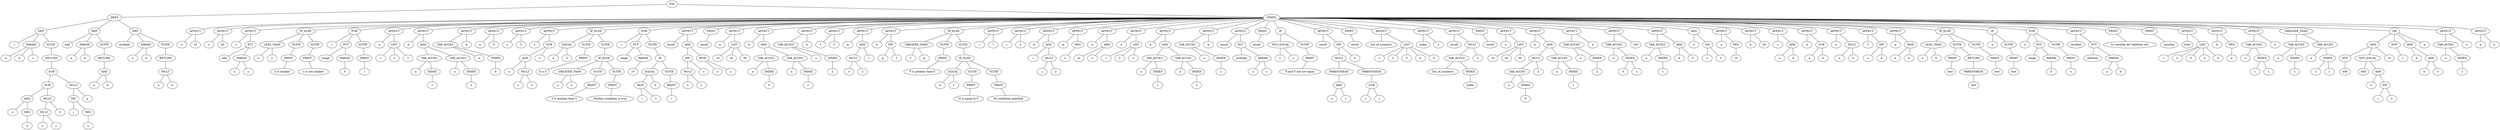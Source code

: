graph G {
  root [label="File"];
  root -- root_defs;
  root_defs [label="DEFS"];
  root_defs -- root_defs_1747585824;
  root_defs_1747585824 [label="DEF"];
  root_defs_1747585824 -- root_defs_1747585824_ident;
  root_defs_1747585824_ident [label="i"];
  root_defs_1747585824 -- root_defs_1747585824_PARAM;
  root_defs_1747585824_PARAM [label="PARAM"];
  root_defs_1747585824_PARAM -- root_defs_1747585824_PARAM_1607521710;
  root_defs_1747585824_PARAM_1607521710 [label="a"];
  root_defs_1747585824_PARAM -- root_defs_1747585824_PARAM_764977973;
  root_defs_1747585824_PARAM_764977973 [label="b"];
  root_defs_1747585824_PARAM -- root_defs_1747585824_PARAM_381259350;
  root_defs_1747585824_PARAM_381259350 [label="c"];
  root_defs_1747585824 -- root_defs_1747585824_suite;
  root_defs_1747585824_suite [label="SUITE"];
  root_defs_1747585824_suite -- root_defs_1747585824_suite_2129789493;
  root_defs_1747585824_suite_2129789493 [label="RETURN"];
  root_defs_1747585824_suite_2129789493 -- root_defs_1747585824_suite_2129789493_;
  root_defs_1747585824_suite_2129789493_ [label="SUB"];
  root_defs_1747585824_suite_2129789493_ -- root_defs_1747585824_suite_2129789493__left;
  root_defs_1747585824_suite_2129789493__left [label="SUB"];
  root_defs_1747585824_suite_2129789493__left -- root_defs_1747585824_suite_2129789493__left_left;
  root_defs_1747585824_suite_2129789493__left_left [label="ADD"];
  root_defs_1747585824_suite_2129789493__left_left -- root_defs_1747585824_suite_2129789493__left_left_left;
  root_defs_1747585824_suite_2129789493__left_left_left [label="o"];
  root_defs_1747585824_suite_2129789493__left_left -- root_defs_1747585824_suite_2129789493__left_left_right;
  root_defs_1747585824_suite_2129789493__left_left_right [label="NEG"];
  root_defs_1747585824_suite_2129789493__left_left_right -- root_defs_1747585824_suite_2129789493__left_left_right_668386784;
  root_defs_1747585824_suite_2129789493__left_left_right_668386784 [label="a"];
  root_defs_1747585824_suite_2129789493__left -- root_defs_1747585824_suite_2129789493__left_right;
  root_defs_1747585824_suite_2129789493__left_right [label="MULT"];
  root_defs_1747585824_suite_2129789493__left_right -- root_defs_1747585824_suite_2129789493__left_right_left;
  root_defs_1747585824_suite_2129789493__left_right_left [label="MULT"];
  root_defs_1747585824_suite_2129789493__left_right_left -- root_defs_1747585824_suite_2129789493__left_right_left_left;
  root_defs_1747585824_suite_2129789493__left_right_left_left [label="y"];
  root_defs_1747585824_suite_2129789493__left_right_left -- root_defs_1747585824_suite_2129789493__left_right_left_right;
  root_defs_1747585824_suite_2129789493__left_right_left_right [label="j"];
  root_defs_1747585824_suite_2129789493__left_right -- root_defs_1747585824_suite_2129789493__left_right_right;
  root_defs_1747585824_suite_2129789493__left_right_right [label="3"];
  root_defs_1747585824_suite_2129789493_ -- root_defs_1747585824_suite_2129789493__right;
  root_defs_1747585824_suite_2129789493__right [label="MULT"];
  root_defs_1747585824_suite_2129789493__right -- root_defs_1747585824_suite_2129789493__right_left;
  root_defs_1747585824_suite_2129789493__right_left [label="DIV"];
  root_defs_1747585824_suite_2129789493__right_left -- root_defs_1747585824_suite_2129789493__right_left_left;
  root_defs_1747585824_suite_2129789493__right_left_left [label="j"];
  root_defs_1747585824_suite_2129789493__right_left -- root_defs_1747585824_suite_2129789493__right_left_right;
  root_defs_1747585824_suite_2129789493__right_left_right [label="NEG"];
  root_defs_1747585824_suite_2129789493__right_left_right -- root_defs_1747585824_suite_2129789493__right_left_right_1329552164;
  root_defs_1747585824_suite_2129789493__right_left_right_1329552164 [label="u"];
  root_defs_1747585824_suite_2129789493__right -- root_defs_1747585824_suite_2129789493__right_right;
  root_defs_1747585824_suite_2129789493__right_right [label="p"];
  root_defs -- root_defs_363771819;
  root_defs_363771819 [label="DEF"];
  root_defs_363771819 -- root_defs_363771819_ident;
  root_defs_363771819_ident [label="add"];
  root_defs_363771819 -- root_defs_363771819_PARAM;
  root_defs_363771819_PARAM [label="PARAM"];
  root_defs_363771819_PARAM -- root_defs_363771819_PARAM_2065951873;
  root_defs_363771819_PARAM_2065951873 [label="a"];
  root_defs_363771819_PARAM -- root_defs_363771819_PARAM_1791741888;
  root_defs_363771819_PARAM_1791741888 [label="b"];
  root_defs_363771819 -- root_defs_363771819_suite;
  root_defs_363771819_suite [label="SUITE"];
  root_defs_363771819_suite -- root_defs_363771819_suite_1595428806;
  root_defs_363771819_suite_1595428806 [label="RETURN"];
  root_defs_363771819_suite_1595428806 -- root_defs_363771819_suite_1595428806_;
  root_defs_363771819_suite_1595428806_ [label="ADD"];
  root_defs_363771819_suite_1595428806_ -- root_defs_363771819_suite_1595428806__left;
  root_defs_363771819_suite_1595428806__left [label="a"];
  root_defs_363771819_suite_1595428806_ -- root_defs_363771819_suite_1595428806__right;
  root_defs_363771819_suite_1595428806__right [label="b"];
  root_defs -- root_defs_1072408673;
  root_defs_1072408673 [label="DEF"];
  root_defs_1072408673 -- root_defs_1072408673_ident;
  root_defs_1072408673_ident [label="multiply"];
  root_defs_1072408673 -- root_defs_1072408673_PARAM;
  root_defs_1072408673_PARAM [label="PARAM"];
  root_defs_1072408673_PARAM -- root_defs_1072408673_PARAM_1531448569;
  root_defs_1072408673_PARAM_1531448569 [label="a"];
  root_defs_1072408673_PARAM -- root_defs_1072408673_PARAM_1867083167;
  root_defs_1072408673_PARAM_1867083167 [label="b"];
  root_defs_1072408673 -- root_defs_1072408673_suite;
  root_defs_1072408673_suite [label="SUITE"];
  root_defs_1072408673_suite -- root_defs_1072408673_suite_1915910607;
  root_defs_1072408673_suite_1915910607 [label="RETURN"];
  root_defs_1072408673_suite_1915910607 -- root_defs_1072408673_suite_1915910607_;
  root_defs_1072408673_suite_1915910607_ [label="MULT"];
  root_defs_1072408673_suite_1915910607_ -- root_defs_1072408673_suite_1915910607__left;
  root_defs_1072408673_suite_1915910607__left [label="a"];
  root_defs_1072408673_suite_1915910607_ -- root_defs_1072408673_suite_1915910607__right;
  root_defs_1072408673_suite_1915910607__right [label="b"];
  root -- root_stmts;
  root_stmts [label="STMTS"];
  root_stmts -- root_stmts_284720968;
  root_stmts_284720968 [label="AFFECT"];
  root_stmts_284720968 -- root_stmts_284720968_leftExpr;
  root_stmts_284720968_leftExpr [label="x"];
  root_stmts_284720968 -- root_stmts_284720968_rightExpr;
  root_stmts_284720968_rightExpr [label="10"];
  root_stmts -- root_stmts_189568618;
  root_stmts_189568618 [label="AFFECT"];
  root_stmts_189568618 -- root_stmts_189568618_leftExpr;
  root_stmts_189568618_leftExpr [label="y"];
  root_stmts_189568618 -- root_stmts_189568618_rightExpr;
  root_stmts_189568618_rightExpr [label="20"];
  root_stmts -- root_stmts_793589513;
  root_stmts_793589513 [label="AFFECT"];
  root_stmts_793589513 -- root_stmts_793589513_leftExpr;
  root_stmts_793589513_leftExpr [label="z"];
  root_stmts_793589513 -- root_stmts_793589513_rightExpr;
  root_stmts_793589513_rightExpr [label="FCT"];
  root_stmts_793589513_rightExpr -- root_stmts_793589513_rightExpr_1313922862;
  root_stmts_793589513_rightExpr_1313922862 [label="add"];
  root_stmts_793589513_rightExpr -- root_stmts_793589513_rightExpr_PARAM;
  root_stmts_793589513_rightExpr_PARAM [label="PARAM"];
  root_stmts_793589513_rightExpr_PARAM -- root_stmts_793589513_rightExpr_495053715;
  root_stmts_793589513_rightExpr_495053715 [label="x"];
  root_stmts_793589513_rightExpr_PARAM -- root_stmts_793589513_rightExpr_1922154895;
  root_stmts_793589513_rightExpr_1922154895 [label="y"];
  root_stmts -- root_stmts_883049899;
  root_stmts_883049899 [label="IF_ELSE"];
  root_stmts_883049899 -- root_stmts_883049899_if;
  root_stmts_883049899_if [label="LESS_THAN"];
  root_stmts_883049899_if -- root_stmts_883049899_if_left;
  root_stmts_883049899_if_left [label="x"];
  root_stmts_883049899_if -- root_stmts_883049899_if_right;
  root_stmts_883049899_if_right [label="y"];
  root_stmts_883049899 -- root_stmts_883049899_then;
  root_stmts_883049899_then [label="SUITE"];
  root_stmts_883049899_then -- root_stmts_883049899_then_2093176254;
  root_stmts_883049899_then_2093176254 [label="PRINT"];
  root_stmts_883049899_then_2093176254 -- root_stmts_883049899_then_2093176254_;
  root_stmts_883049899_then_2093176254_ [label="x is smaller"];
  root_stmts_883049899 -- root_stmts_883049899_else;
  root_stmts_883049899_else [label="SUITE"];
  root_stmts_883049899_else -- root_stmts_883049899_else_1854731462;
  root_stmts_883049899_else_1854731462 [label="PRINT"];
  root_stmts_883049899_else_1854731462 -- root_stmts_883049899_else_1854731462_;
  root_stmts_883049899_else_1854731462_ [label="x is not smaller"];
  root_stmts -- root_stmts_317574433;
  root_stmts_317574433 [label="FOR"];
  root_stmts_317574433 -- root_stmts_317574433_ident;
  root_stmts_317574433_ident [label="i"];
  root_stmts_317574433 -- root_stmts_317574433_expr;
  root_stmts_317574433_expr [label="FCT"];
  root_stmts_317574433_expr -- root_stmts_317574433_expr_885284298;
  root_stmts_317574433_expr_885284298 [label="range"];
  root_stmts_317574433_expr -- root_stmts_317574433_expr_PARAM;
  root_stmts_317574433_expr_PARAM [label="PARAM"];
  root_stmts_317574433_expr_PARAM -- root_stmts_317574433_expr_1389133897;
  root_stmts_317574433_expr_1389133897 [label="5"];
  root_stmts_317574433 -- root_stmts_317574433_suite;
  root_stmts_317574433_suite [label="SUITE"];
  root_stmts_317574433_suite -- root_stmts_317574433_suite_1534030866;
  root_stmts_317574433_suite_1534030866 [label="PRINT"];
  root_stmts_317574433_suite_1534030866 -- root_stmts_317574433_suite_1534030866_;
  root_stmts_317574433_suite_1534030866_ [label="i"];
  root_stmts -- root_stmts_664223387;
  root_stmts_664223387 [label="AFFECT"];
  root_stmts_664223387 -- root_stmts_664223387_leftExpr;
  root_stmts_664223387_leftExpr [label="a"];
  root_stmts_664223387 -- root_stmts_664223387_rightExpr;
  root_stmts_664223387_rightExpr [label="LIST"];
  root_stmts_664223387_rightExpr -- root_stmts_664223387_rightExpr_824909230;
  root_stmts_664223387_rightExpr_824909230 [label="1"];
  root_stmts_664223387_rightExpr -- root_stmts_664223387_rightExpr_122883338;
  root_stmts_664223387_rightExpr_122883338 [label="2"];
  root_stmts_664223387_rightExpr -- root_stmts_664223387_rightExpr_666641942;
  root_stmts_664223387_rightExpr_666641942 [label="3"];
  root_stmts -- root_stmts_960604060;
  root_stmts_960604060 [label="AFFECT"];
  root_stmts_960604060 -- root_stmts_960604060_leftExpr;
  root_stmts_960604060_leftExpr [label="b"];
  root_stmts_960604060 -- root_stmts_960604060_rightExpr;
  root_stmts_960604060_rightExpr [label="ADD"];
  root_stmts_960604060_rightExpr -- root_stmts_960604060_rightExpr_left;
  root_stmts_960604060_rightExpr_left [label="TAB_ACCES"];
  root_stmts_960604060_rightExpr_left -- root_stmts_960604060_rightExpr_left_left;
  root_stmts_960604060_rightExpr_left_left [label="a"];
  root_stmts_960604060_rightExpr_left_INDEX [label="INDEX"];
  root_stmts_960604060_rightExpr_left -- root_stmts_960604060_rightExpr_left_INDEX;
  root_stmts_960604060_rightExpr_left_INDEX -- root_stmts_960604060_rightExpr_left_INDEX_child0;
  root_stmts_960604060_rightExpr_left_INDEX_child0 [label="1"];
  root_stmts_960604060_rightExpr -- root_stmts_960604060_rightExpr_right;
  root_stmts_960604060_rightExpr_right [label="TAB_ACCES"];
  root_stmts_960604060_rightExpr_right -- root_stmts_960604060_rightExpr_right_left;
  root_stmts_960604060_rightExpr_right_left [label="a"];
  root_stmts_960604060_rightExpr_right_INDEX [label="INDEX"];
  root_stmts_960604060_rightExpr_right -- root_stmts_960604060_rightExpr_right_INDEX;
  root_stmts_960604060_rightExpr_right_INDEX -- root_stmts_960604060_rightExpr_right_INDEX_child0;
  root_stmts_960604060_rightExpr_right_INDEX_child0 [label="2"];
  root_stmts -- root_stmts_1349393271;
  root_stmts_1349393271 [label="AFFECT"];
  root_stmts_1349393271 -- root_stmts_1349393271_leftExpr;
  root_stmts_1349393271_leftExpr [label="TAB_ACCES"];
  root_stmts_1349393271_leftExpr -- root_stmts_1349393271_leftExpr_left;
  root_stmts_1349393271_leftExpr_left [label="a"];
  root_stmts_1349393271_leftExpr_INDEX [label="INDEX"];
  root_stmts_1349393271_leftExpr -- root_stmts_1349393271_leftExpr_INDEX;
  root_stmts_1349393271_leftExpr_INDEX -- root_stmts_1349393271_leftExpr_INDEX_child0;
  root_stmts_1349393271_leftExpr_INDEX_child0 [label="0"];
  root_stmts_1349393271 -- root_stmts_1349393271_rightExpr;
  root_stmts_1349393271_rightExpr [label="b"];
  root_stmts -- root_stmts_1338668845;
  root_stmts_1338668845 [label="AFFECT"];
  root_stmts_1338668845 -- root_stmts_1338668845_leftExpr;
  root_stmts_1338668845_leftExpr [label="x"];
  root_stmts_1338668845 -- root_stmts_1338668845_rightExpr;
  root_stmts_1338668845_rightExpr [label="5"];
  root_stmts -- root_stmts_159413332;
  root_stmts_159413332 [label="AFFECT"];
  root_stmts_159413332 -- root_stmts_159413332_leftExpr;
  root_stmts_159413332_leftExpr [label="y"];
  root_stmts_159413332 -- root_stmts_159413332_rightExpr;
  root_stmts_159413332_rightExpr [label="3"];
  root_stmts -- root_stmts_1028214719;
  root_stmts_1028214719 [label="AFFECT"];
  root_stmts_1028214719 -- root_stmts_1028214719_leftExpr;
  root_stmts_1028214719_leftExpr [label="z"];
  root_stmts_1028214719 -- root_stmts_1028214719_rightExpr;
  root_stmts_1028214719_rightExpr [label="SUB"];
  root_stmts_1028214719_rightExpr -- root_stmts_1028214719_rightExpr_left;
  root_stmts_1028214719_rightExpr_left [label="ADD"];
  root_stmts_1028214719_rightExpr_left -- root_stmts_1028214719_rightExpr_left_left;
  root_stmts_1028214719_rightExpr_left_left [label="x"];
  root_stmts_1028214719_rightExpr_left -- root_stmts_1028214719_rightExpr_left_right;
  root_stmts_1028214719_rightExpr_left_right [label="MULT"];
  root_stmts_1028214719_rightExpr_left_right -- root_stmts_1028214719_rightExpr_left_right_left;
  root_stmts_1028214719_rightExpr_left_right_left [label="y"];
  root_stmts_1028214719_rightExpr_left_right -- root_stmts_1028214719_rightExpr_left_right_right;
  root_stmts_1028214719_rightExpr_left_right_right [label="2"];
  root_stmts_1028214719_rightExpr -- root_stmts_1028214719_rightExpr_right;
  root_stmts_1028214719_rightExpr_right [label="2"];
  root_stmts -- root_stmts_500977346;
  root_stmts_500977346 [label="IF_ELSE"];
  root_stmts_500977346 -- root_stmts_500977346_if;
  root_stmts_500977346_if [label="EQUAL"];
  root_stmts_500977346_if -- root_stmts_500977346_if_left;
  root_stmts_500977346_if_left [label="x"];
  root_stmts_500977346_if -- root_stmts_500977346_if_right;
  root_stmts_500977346_if_right [label="5"];
  root_stmts_500977346 -- root_stmts_500977346_then;
  root_stmts_500977346_then [label="SUITE"];
  root_stmts_500977346_then -- root_stmts_500977346_then_20132171;
  root_stmts_500977346_then_20132171 [label="PRINT"];
  root_stmts_500977346_then_20132171 -- root_stmts_500977346_then_20132171_;
  root_stmts_500977346_then_20132171_ [label="X is 5"];
  root_stmts_500977346 -- root_stmts_500977346_else;
  root_stmts_500977346_else [label="SUITE"];
  root_stmts_500977346_else -- root_stmts_500977346_else_186370029;
  root_stmts_500977346_else_186370029 [label="IF_ELSE"];
  root_stmts_500977346_else_186370029 -- root_stmts_500977346_else_186370029_if;
  root_stmts_500977346_else_186370029_if [label="GREATER_THAN"];
  root_stmts_500977346_else_186370029_if -- root_stmts_500977346_else_186370029_if_left;
  root_stmts_500977346_else_186370029_if_left [label="y"];
  root_stmts_500977346_else_186370029_if -- root_stmts_500977346_else_186370029_if_right;
  root_stmts_500977346_else_186370029_if_right [label="x"];
  root_stmts_500977346_else_186370029 -- root_stmts_500977346_else_186370029_then;
  root_stmts_500977346_else_186370029_then [label="SUITE"];
  root_stmts_500977346_else_186370029_then -- root_stmts_500977346_else_186370029_then_2094548358;
  root_stmts_500977346_else_186370029_then_2094548358 [label="PRINT"];
  root_stmts_500977346_else_186370029_then_2094548358 -- root_stmts_500977346_else_186370029_then_2094548358_;
  root_stmts_500977346_else_186370029_then_2094548358_ [label="Y is greater than X"];
  root_stmts_500977346_else_186370029 -- root_stmts_500977346_else_186370029_else;
  root_stmts_500977346_else_186370029_else [label="SUITE"];
  root_stmts_500977346_else_186370029_else -- root_stmts_500977346_else_186370029_else_51228289;
  root_stmts_500977346_else_186370029_else_51228289 [label="PRINT"];
  root_stmts_500977346_else_186370029_else_51228289 -- root_stmts_500977346_else_186370029_else_51228289_;
  root_stmts_500977346_else_186370029_else_51228289_ [label="Neither condition is true"];
  root_stmts -- root_stmts_455896770;
  root_stmts_455896770 [label="FOR"];
  root_stmts_455896770 -- root_stmts_455896770_ident;
  root_stmts_455896770_ident [label="i"];
  root_stmts_455896770 -- root_stmts_455896770_expr;
  root_stmts_455896770_expr [label="FCT"];
  root_stmts_455896770_expr -- root_stmts_455896770_expr_1323165413;
  root_stmts_455896770_expr_1323165413 [label="range"];
  root_stmts_455896770_expr -- root_stmts_455896770_expr_PARAM;
  root_stmts_455896770_expr_PARAM [label="PARAM"];
  root_stmts_455896770_expr_PARAM -- root_stmts_455896770_expr_1880587981;
  root_stmts_455896770_expr_1880587981 [label="10"];
  root_stmts_455896770 -- root_stmts_455896770_suite;
  root_stmts_455896770_suite [label="SUITE"];
  root_stmts_455896770_suite -- root_stmts_455896770_suite_511754216;
  root_stmts_455896770_suite_511754216 [label="IF"];
  root_stmts_455896770_suite_511754216 -- root_stmts_455896770_suite_511754216_if;
  root_stmts_455896770_suite_511754216_if [label="EQUAL"];
  root_stmts_455896770_suite_511754216_if -- root_stmts_455896770_suite_511754216_if_left;
  root_stmts_455896770_suite_511754216_if_left [label="MOD"];
  root_stmts_455896770_suite_511754216_if_left -- root_stmts_455896770_suite_511754216_if_left_left;
  root_stmts_455896770_suite_511754216_if_left_left [label="i"];
  root_stmts_455896770_suite_511754216_if_left -- root_stmts_455896770_suite_511754216_if_left_right;
  root_stmts_455896770_suite_511754216_if_left_right [label="2"];
  root_stmts_455896770_suite_511754216_if -- root_stmts_455896770_suite_511754216_if_right;
  root_stmts_455896770_suite_511754216_if_right [label="0"];
  root_stmts_455896770_suite_511754216 -- root_stmts_455896770_suite_511754216_then;
  root_stmts_455896770_suite_511754216_then [label="SUITE"];
  root_stmts_455896770_suite_511754216_then -- root_stmts_455896770_suite_511754216_then_1721931908;
  root_stmts_455896770_suite_511754216_then_1721931908 [label="PRINT"];
  root_stmts_455896770_suite_511754216_then_1721931908 -- root_stmts_455896770_suite_511754216_then_1721931908_;
  root_stmts_455896770_suite_511754216_then_1721931908_ [label="i"];
  root_stmts -- root_stmts_1198108795;
  root_stmts_1198108795 [label="AFFECT"];
  root_stmts_1198108795 -- root_stmts_1198108795_leftExpr;
  root_stmts_1198108795_leftExpr [label="result"];
  root_stmts_1198108795 -- root_stmts_1198108795_rightExpr;
  root_stmts_1198108795_rightExpr [label="ADD"];
  root_stmts_1198108795_rightExpr -- root_stmts_1198108795_rightExpr_left;
  root_stmts_1198108795_rightExpr_left [label="DIV"];
  root_stmts_1198108795_rightExpr_left -- root_stmts_1198108795_rightExpr_left_left;
  root_stmts_1198108795_rightExpr_left_left [label="MULT"];
  root_stmts_1198108795_rightExpr_left_left -- root_stmts_1198108795_rightExpr_left_left_left;
  root_stmts_1198108795_rightExpr_left_left_left [label="x"];
  root_stmts_1198108795_rightExpr_left_left -- root_stmts_1198108795_rightExpr_left_left_right;
  root_stmts_1198108795_rightExpr_left_left_right [label="y"];
  root_stmts_1198108795_rightExpr_left -- root_stmts_1198108795_rightExpr_left_right;
  root_stmts_1198108795_rightExpr_left_right [label="z"];
  root_stmts_1198108795_rightExpr -- root_stmts_1198108795_rightExpr_right;
  root_stmts_1198108795_rightExpr_right [label="MOD"];
  root_stmts_1198108795_rightExpr_right -- root_stmts_1198108795_rightExpr_right_left;
  root_stmts_1198108795_rightExpr_right_left [label="x"];
  root_stmts_1198108795_rightExpr_right -- root_stmts_1198108795_rightExpr_right_right;
  root_stmts_1198108795_rightExpr_right_right [label="y"];
  root_stmts -- root_stmts_214126413;
  root_stmts_214126413 [label="PRINT"];
  root_stmts_214126413 -- root_stmts_214126413_;
  root_stmts_214126413_ [label="result"];
  root_stmts -- root_stmts_396873410;
  root_stmts_396873410 [label="AFFECT"];
  root_stmts_396873410 -- root_stmts_396873410_leftExpr;
  root_stmts_396873410_leftExpr [label="a"];
  root_stmts_396873410 -- root_stmts_396873410_rightExpr;
  root_stmts_396873410_rightExpr [label="LIST"];
  root_stmts_396873410_rightExpr -- root_stmts_396873410_rightExpr_1706234378;
  root_stmts_396873410_rightExpr_1706234378 [label="10"];
  root_stmts_396873410_rightExpr -- root_stmts_396873410_rightExpr_1867750575;
  root_stmts_396873410_rightExpr_1867750575 [label="20"];
  root_stmts_396873410_rightExpr -- root_stmts_396873410_rightExpr_2046562095;
  root_stmts_396873410_rightExpr_2046562095 [label="30"];
  root_stmts -- root_stmts_1342443276;
  root_stmts_1342443276 [label="AFFECT"];
  root_stmts_1342443276 -- root_stmts_1342443276_leftExpr;
  root_stmts_1342443276_leftExpr [label="b"];
  root_stmts_1342443276 -- root_stmts_1342443276_rightExpr;
  root_stmts_1342443276_rightExpr [label="ADD"];
  root_stmts_1342443276_rightExpr -- root_stmts_1342443276_rightExpr_left;
  root_stmts_1342443276_rightExpr_left [label="TAB_ACCES"];
  root_stmts_1342443276_rightExpr_left -- root_stmts_1342443276_rightExpr_left_left;
  root_stmts_1342443276_rightExpr_left_left [label="a"];
  root_stmts_1342443276_rightExpr_left_INDEX [label="INDEX"];
  root_stmts_1342443276_rightExpr_left -- root_stmts_1342443276_rightExpr_left_INDEX;
  root_stmts_1342443276_rightExpr_left_INDEX -- root_stmts_1342443276_rightExpr_left_INDEX_child0;
  root_stmts_1342443276_rightExpr_left_INDEX_child0 [label="0"];
  root_stmts_1342443276_rightExpr -- root_stmts_1342443276_rightExpr_right;
  root_stmts_1342443276_rightExpr_right [label="TAB_ACCES"];
  root_stmts_1342443276_rightExpr_right -- root_stmts_1342443276_rightExpr_right_left;
  root_stmts_1342443276_rightExpr_right_left [label="a"];
  root_stmts_1342443276_rightExpr_right_INDEX [label="INDEX"];
  root_stmts_1342443276_rightExpr_right -- root_stmts_1342443276_rightExpr_right_INDEX;
  root_stmts_1342443276_rightExpr_right_INDEX -- root_stmts_1342443276_rightExpr_right_INDEX_child0;
  root_stmts_1342443276_rightExpr_right_INDEX_child0 [label="1"];
  root_stmts -- root_stmts_769287236;
  root_stmts_769287236 [label="AFFECT"];
  root_stmts_769287236 -- root_stmts_769287236_leftExpr;
  root_stmts_769287236_leftExpr [label="TAB_ACCES"];
  root_stmts_769287236_leftExpr -- root_stmts_769287236_leftExpr_left;
  root_stmts_769287236_leftExpr_left [label="a"];
  root_stmts_769287236_leftExpr_INDEX [label="INDEX"];
  root_stmts_769287236_leftExpr -- root_stmts_769287236_leftExpr_INDEX;
  root_stmts_769287236_leftExpr_INDEX -- root_stmts_769287236_leftExpr_INDEX_child0;
  root_stmts_769287236_leftExpr_INDEX_child0 [label="2"];
  root_stmts_769287236 -- root_stmts_769287236_rightExpr;
  root_stmts_769287236_rightExpr [label="b"];
  root_stmts -- root_stmts_1587487668;
  root_stmts_1587487668 [label="AFFECT"];
  root_stmts_1587487668 -- root_stmts_1587487668_leftExpr;
  root_stmts_1587487668_leftExpr [label="f"];
  root_stmts_1587487668 -- root_stmts_1587487668_rightExpr;
  root_stmts_1587487668_rightExpr [label="3"];
  root_stmts -- root_stmts_1199823423;
  root_stmts_1199823423 [label="AFFECT"];
  root_stmts_1199823423 -- root_stmts_1199823423_leftExpr;
  root_stmts_1199823423_leftExpr [label="g"];
  root_stmts_1199823423 -- root_stmts_1199823423_rightExpr;
  root_stmts_1199823423_rightExpr [label="ADD"];
  root_stmts_1199823423_rightExpr -- root_stmts_1199823423_rightExpr_left;
  root_stmts_1199823423_rightExpr_left [label="MULT"];
  root_stmts_1199823423_rightExpr_left -- root_stmts_1199823423_rightExpr_left_left;
  root_stmts_1199823423_rightExpr_left_left [label="f"];
  root_stmts_1199823423_rightExpr_left -- root_stmts_1199823423_rightExpr_left_right;
  root_stmts_1199823423_rightExpr_left_right [label="2"];
  root_stmts_1199823423_rightExpr -- root_stmts_1199823423_rightExpr_right;
  root_stmts_1199823423_rightExpr_right [label="1"];
  root_stmts -- root_stmts_932172204;
  root_stmts_932172204 [label="AFFECT"];
  root_stmts_932172204 -- root_stmts_932172204_leftExpr;
  root_stmts_932172204_leftExpr [label="h"];
  root_stmts_932172204 -- root_stmts_932172204_rightExpr;
  root_stmts_932172204_rightExpr [label="DIV"];
  root_stmts_932172204_rightExpr -- root_stmts_932172204_rightExpr_left;
  root_stmts_932172204_rightExpr_left [label="g"];
  root_stmts_932172204_rightExpr -- root_stmts_932172204_rightExpr_right;
  root_stmts_932172204_rightExpr_right [label="f"];
  root_stmts -- root_stmts_1225358173;
  root_stmts_1225358173 [label="IF_ELSE"];
  root_stmts_1225358173 -- root_stmts_1225358173_if;
  root_stmts_1225358173_if [label="GREATER_THAN"];
  root_stmts_1225358173_if -- root_stmts_1225358173_if_left;
  root_stmts_1225358173_if_left [label="f"];
  root_stmts_1225358173_if -- root_stmts_1225358173_if_right;
  root_stmts_1225358173_if_right [label="g"];
  root_stmts_1225358173 -- root_stmts_1225358173_then;
  root_stmts_1225358173_then [label="SUITE"];
  root_stmts_1225358173_then -- root_stmts_1225358173_then_1848402763;
  root_stmts_1225358173_then_1848402763 [label="PRINT"];
  root_stmts_1225358173_then_1848402763 -- root_stmts_1225358173_then_1848402763_;
  root_stmts_1225358173_then_1848402763_ [label="F is greater than G"];
  root_stmts_1225358173 -- root_stmts_1225358173_else;
  root_stmts_1225358173_else [label="SUITE"];
  root_stmts_1225358173_else -- root_stmts_1225358173_else_933699219;
  root_stmts_1225358173_else_933699219 [label="IF_ELSE"];
  root_stmts_1225358173_else_933699219 -- root_stmts_1225358173_else_933699219_if;
  root_stmts_1225358173_else_933699219_if [label="EQUAL"];
  root_stmts_1225358173_else_933699219_if -- root_stmts_1225358173_else_933699219_if_left;
  root_stmts_1225358173_else_933699219_if_left [label="h"];
  root_stmts_1225358173_else_933699219_if -- root_stmts_1225358173_else_933699219_if_right;
  root_stmts_1225358173_else_933699219_if_right [label="f"];
  root_stmts_1225358173_else_933699219 -- root_stmts_1225358173_else_933699219_then;
  root_stmts_1225358173_else_933699219_then [label="SUITE"];
  root_stmts_1225358173_else_933699219_then -- root_stmts_1225358173_else_933699219_then_2121055098;
  root_stmts_1225358173_else_933699219_then_2121055098 [label="PRINT"];
  root_stmts_1225358173_else_933699219_then_2121055098 -- root_stmts_1225358173_else_933699219_then_2121055098_;
  root_stmts_1225358173_else_933699219_then_2121055098_ [label="H is equal to F"];
  root_stmts_1225358173_else_933699219 -- root_stmts_1225358173_else_933699219_else;
  root_stmts_1225358173_else_933699219_else [label="SUITE"];
  root_stmts_1225358173_else_933699219_else -- root_stmts_1225358173_else_933699219_else_2084435065;
  root_stmts_1225358173_else_933699219_else_2084435065 [label="PRINT"];
  root_stmts_1225358173_else_933699219_else_2084435065 -- root_stmts_1225358173_else_933699219_else_2084435065_;
  root_stmts_1225358173_else_933699219_else_2084435065_ [label="No condition matched"];
  root_stmts -- root_stmts_1896277646;
  root_stmts_1896277646 [label="AFFECT"];
  root_stmts_1896277646 -- root_stmts_1896277646_leftExpr;
  root_stmts_1896277646_leftExpr [label="i"];
  root_stmts_1896277646 -- root_stmts_1896277646_rightExpr;
  root_stmts_1896277646_rightExpr [label="7"];
  root_stmts -- root_stmts_2128227771;
  root_stmts_2128227771 [label="AFFECT"];
  root_stmts_2128227771 -- root_stmts_2128227771_leftExpr;
  root_stmts_2128227771_leftExpr [label="j"];
  root_stmts_2128227771 -- root_stmts_2128227771_rightExpr;
  root_stmts_2128227771_rightExpr [label="3"];
  root_stmts -- root_stmts_1702297201;
  root_stmts_1702297201 [label="AFFECT"];
  root_stmts_1702297201 -- root_stmts_1702297201_leftExpr;
  root_stmts_1702297201_leftExpr [label="k"];
  root_stmts_1702297201 -- root_stmts_1702297201_rightExpr;
  root_stmts_1702297201_rightExpr [label="ADD"];
  root_stmts_1702297201_rightExpr -- root_stmts_1702297201_rightExpr_left;
  root_stmts_1702297201_rightExpr_left [label="i"];
  root_stmts_1702297201_rightExpr -- root_stmts_1702297201_rightExpr_right;
  root_stmts_1702297201_rightExpr_right [label="MULT"];
  root_stmts_1702297201_rightExpr_right -- root_stmts_1702297201_rightExpr_right_left;
  root_stmts_1702297201_rightExpr_right_left [label="j"];
  root_stmts_1702297201_rightExpr_right -- root_stmts_1702297201_rightExpr_right_right;
  root_stmts_1702297201_rightExpr_right_right [label="2"];
  root_stmts -- root_stmts_1996181658;
  root_stmts_1996181658 [label="AFFECT"];
  root_stmts_1996181658 -- root_stmts_1996181658_leftExpr;
  root_stmts_1996181658_leftExpr [label="m"];
  root_stmts_1996181658 -- root_stmts_1996181658_rightExpr;
  root_stmts_1996181658_rightExpr [label="NEG"];
  root_stmts_1996181658_rightExpr -- root_stmts_1996181658_rightExpr_806353501;
  root_stmts_1996181658_rightExpr_806353501 [label="x"];
  root_stmts -- root_stmts_521645586;
  root_stmts_521645586 [label="AFFECT"];
  root_stmts_521645586 -- root_stmts_521645586_leftExpr;
  root_stmts_521645586_leftExpr [label="n"];
  root_stmts_521645586 -- root_stmts_521645586_rightExpr;
  root_stmts_521645586_rightExpr [label="ADD"];
  root_stmts_521645586_rightExpr -- root_stmts_521645586_rightExpr_left;
  root_stmts_521645586_rightExpr_left [label="m"];
  root_stmts_521645586_rightExpr -- root_stmts_521645586_rightExpr_right;
  root_stmts_521645586_rightExpr_right [label="y"];
  root_stmts -- root_stmts_1296064247;
  root_stmts_1296064247 [label="AFFECT"];
  root_stmts_1296064247 -- root_stmts_1296064247_leftExpr;
  root_stmts_1296064247_leftExpr [label="a"];
  root_stmts_1296064247 -- root_stmts_1296064247_rightExpr;
  root_stmts_1296064247_rightExpr [label="LIST"];
  root_stmts_1296064247_rightExpr -- root_stmts_1296064247_rightExpr_1637070917;
  root_stmts_1296064247_rightExpr_1637070917 [label="1"];
  root_stmts_1296064247_rightExpr -- root_stmts_1296064247_rightExpr_780237624;
  root_stmts_1296064247_rightExpr_780237624 [label="2"];
  root_stmts_1296064247_rightExpr -- root_stmts_1296064247_rightExpr_205797316;
  root_stmts_1296064247_rightExpr_205797316 [label="3"];
  root_stmts -- root_stmts_1128032093;
  root_stmts_1128032093 [label="AFFECT"];
  root_stmts_1128032093 -- root_stmts_1128032093_leftExpr;
  root_stmts_1128032093_leftExpr [label="b"];
  root_stmts_1128032093 -- root_stmts_1128032093_rightExpr;
  root_stmts_1128032093_rightExpr [label="ADD"];
  root_stmts_1128032093_rightExpr -- root_stmts_1128032093_rightExpr_left;
  root_stmts_1128032093_rightExpr_left [label="TAB_ACCES"];
  root_stmts_1128032093_rightExpr_left -- root_stmts_1128032093_rightExpr_left_left;
  root_stmts_1128032093_rightExpr_left_left [label="a"];
  root_stmts_1128032093_rightExpr_left_INDEX [label="INDEX"];
  root_stmts_1128032093_rightExpr_left -- root_stmts_1128032093_rightExpr_left_INDEX;
  root_stmts_1128032093_rightExpr_left_INDEX -- root_stmts_1128032093_rightExpr_left_INDEX_child0;
  root_stmts_1128032093_rightExpr_left_INDEX_child0 [label="1"];
  root_stmts_1128032093_rightExpr -- root_stmts_1128032093_rightExpr_right;
  root_stmts_1128032093_rightExpr_right [label="TAB_ACCES"];
  root_stmts_1128032093_rightExpr_right -- root_stmts_1128032093_rightExpr_right_left;
  root_stmts_1128032093_rightExpr_right_left [label="a"];
  root_stmts_1128032093_rightExpr_right_INDEX [label="INDEX"];
  root_stmts_1128032093_rightExpr_right -- root_stmts_1128032093_rightExpr_right_INDEX;
  root_stmts_1128032093_rightExpr_right_INDEX -- root_stmts_1128032093_rightExpr_right_INDEX_child0;
  root_stmts_1128032093_rightExpr_right_INDEX_child0 [label="2"];
  root_stmts -- root_stmts_1066516207;
  root_stmts_1066516207 [label="AFFECT"];
  root_stmts_1066516207 -- root_stmts_1066516207_leftExpr;
  root_stmts_1066516207_leftExpr [label="TAB_ACCES"];
  root_stmts_1066516207_leftExpr -- root_stmts_1066516207_leftExpr_left;
  root_stmts_1066516207_leftExpr_left [label="a"];
  root_stmts_1066516207_leftExpr_INDEX [label="INDEX"];
  root_stmts_1066516207_leftExpr -- root_stmts_1066516207_leftExpr_INDEX;
  root_stmts_1066516207_leftExpr_INDEX -- root_stmts_1066516207_leftExpr_INDEX_child0;
  root_stmts_1066516207_leftExpr_INDEX_child0 [label="1"];
  root_stmts_1066516207 -- root_stmts_1066516207_rightExpr;
  root_stmts_1066516207_rightExpr [label="b"];
  root_stmts -- root_stmts_443308702;
  root_stmts_443308702 [label="AFFECT"];
  root_stmts_443308702 -- root_stmts_443308702_leftExpr;
  root_stmts_443308702_leftExpr [label="result"];
  root_stmts_443308702 -- root_stmts_443308702_rightExpr;
  root_stmts_443308702_rightExpr [label="FCT"];
  root_stmts_443308702_rightExpr -- root_stmts_443308702_rightExpr_935044096;
  root_stmts_443308702_rightExpr_935044096 [label="multiply"];
  root_stmts_443308702_rightExpr -- root_stmts_443308702_rightExpr_PARAM;
  root_stmts_443308702_rightExpr_PARAM [label="PARAM"];
  root_stmts_443308702_rightExpr_PARAM -- root_stmts_443308702_rightExpr_396180261;
  root_stmts_443308702_rightExpr_396180261 [label="x"];
  root_stmts_443308702_rightExpr_PARAM -- root_stmts_443308702_rightExpr_625576447;
  root_stmts_443308702_rightExpr_625576447 [label="y"];
  root_stmts -- root_stmts_1560911714;
  root_stmts_1560911714 [label="PRINT"];
  root_stmts_1560911714 -- root_stmts_1560911714_;
  root_stmts_1560911714_ [label="result"];
  root_stmts -- root_stmts_939047783;
  root_stmts_939047783 [label="IF"];
  root_stmts_939047783 -- root_stmts_939047783_if;
  root_stmts_939047783_if [label="NOT_EQUAL"];
  root_stmts_939047783_if -- root_stmts_939047783_if_left;
  root_stmts_939047783_if_left [label="x"];
  root_stmts_939047783_if -- root_stmts_939047783_if_right;
  root_stmts_939047783_if_right [label="y"];
  root_stmts_939047783 -- root_stmts_939047783_then;
  root_stmts_939047783_then [label="SUITE"];
  root_stmts_939047783_then -- root_stmts_939047783_then_1237514926;
  root_stmts_939047783_then_1237514926 [label="PRINT"];
  root_stmts_939047783_then_1237514926 -- root_stmts_939047783_then_1237514926_;
  root_stmts_939047783_then_1237514926_ [label="X and Y are not equal"];
  root_stmts -- root_stmts_548246552;
  root_stmts_548246552 [label="AFFECT"];
  root_stmts_548246552 -- root_stmts_548246552_leftExpr;
  root_stmts_548246552_leftExpr [label="result"];
  root_stmts_548246552 -- root_stmts_548246552_rightExpr;
  root_stmts_548246552_rightExpr [label="DIV"];
  root_stmts_548246552_rightExpr -- root_stmts_548246552_rightExpr_left;
  root_stmts_548246552_rightExpr_left [label="MULT"];
  root_stmts_548246552_rightExpr_left -- root_stmts_548246552_rightExpr_left_left;
  root_stmts_548246552_rightExpr_left_left [label="PARENTHESE"];
  root_stmts_548246552_rightExpr_left_left -- root_stmts_548246552_rightExpr_left_left_835648992;
  root_stmts_548246552_rightExpr_left_left_835648992 [label="ADD"];
  root_stmts_548246552_rightExpr_left_left_835648992 -- root_stmts_548246552_rightExpr_left_left_835648992_left;
  root_stmts_548246552_rightExpr_left_left_835648992_left [label="x"];
  root_stmts_548246552_rightExpr_left_left_835648992 -- root_stmts_548246552_rightExpr_left_left_835648992_right;
  root_stmts_548246552_rightExpr_left_left_835648992_right [label="y"];
  root_stmts_548246552_rightExpr_left -- root_stmts_548246552_rightExpr_left_right;
  root_stmts_548246552_rightExpr_left_right [label="PARENTHESE"];
  root_stmts_548246552_rightExpr_left_right -- root_stmts_548246552_rightExpr_left_right_1134517053;
  root_stmts_548246552_rightExpr_left_right_1134517053 [label="SUB"];
  root_stmts_548246552_rightExpr_left_right_1134517053 -- root_stmts_548246552_rightExpr_left_right_1134517053_left;
  root_stmts_548246552_rightExpr_left_right_1134517053_left [label="z"];
  root_stmts_548246552_rightExpr_left_right_1134517053 -- root_stmts_548246552_rightExpr_left_right_1134517053_right;
  root_stmts_548246552_rightExpr_left_right_1134517053_right [label="1"];
  root_stmts_548246552_rightExpr -- root_stmts_548246552_rightExpr_right;
  root_stmts_548246552_rightExpr_right [label="2"];
  root_stmts -- root_stmts_492228202;
  root_stmts_492228202 [label="PRINT"];
  root_stmts_492228202 -- root_stmts_492228202_;
  root_stmts_492228202_ [label="result"];
  root_stmts -- root_stmts_1368884364;
  root_stmts_1368884364 [label="AFFECT"];
  root_stmts_1368884364 -- root_stmts_1368884364_leftExpr;
  root_stmts_1368884364_leftExpr [label="list_of_numbers"];
  root_stmts_1368884364 -- root_stmts_1368884364_rightExpr;
  root_stmts_1368884364_rightExpr [label="LIST"];
  root_stmts_1368884364_rightExpr -- root_stmts_1368884364_rightExpr_401625763;
  root_stmts_1368884364_rightExpr_401625763 [label="1"];
  root_stmts_1368884364_rightExpr -- root_stmts_1368884364_rightExpr_772777427;
  root_stmts_1368884364_rightExpr_772777427 [label="2"];
  root_stmts_1368884364_rightExpr -- root_stmts_1368884364_rightExpr_83954662;
  root_stmts_1368884364_rightExpr_83954662 [label="3"];
  root_stmts_1368884364_rightExpr -- root_stmts_1368884364_rightExpr_1751075886;
  root_stmts_1368884364_rightExpr_1751075886 [label="4"];
  root_stmts_1368884364_rightExpr -- root_stmts_1368884364_rightExpr_2108649164;
  root_stmts_1368884364_rightExpr_2108649164 [label="5"];
  root_stmts -- root_stmts_777874839;
  root_stmts_777874839 [label="AFFECT"];
  root_stmts_777874839 -- root_stmts_777874839_leftExpr;
  root_stmts_777874839_leftExpr [label="index"];
  root_stmts_777874839 -- root_stmts_777874839_rightExpr;
  root_stmts_777874839_rightExpr [label="2"];
  root_stmts -- root_stmts_596512129;
  root_stmts_596512129 [label="AFFECT"];
  root_stmts_596512129 -- root_stmts_596512129_leftExpr;
  root_stmts_596512129_leftExpr [label="result"];
  root_stmts_596512129 -- root_stmts_596512129_rightExpr;
  root_stmts_596512129_rightExpr [label="MULT"];
  root_stmts_596512129_rightExpr -- root_stmts_596512129_rightExpr_left;
  root_stmts_596512129_rightExpr_left [label="TAB_ACCES"];
  root_stmts_596512129_rightExpr_left -- root_stmts_596512129_rightExpr_left_left;
  root_stmts_596512129_rightExpr_left_left [label="list_of_numbers"];
  root_stmts_596512129_rightExpr_left_INDEX [label="INDEX"];
  root_stmts_596512129_rightExpr_left -- root_stmts_596512129_rightExpr_left_INDEX;
  root_stmts_596512129_rightExpr_left_INDEX -- root_stmts_596512129_rightExpr_left_INDEX_child0;
  root_stmts_596512129_rightExpr_left_INDEX_child0 [label="index"];
  root_stmts_596512129_rightExpr -- root_stmts_596512129_rightExpr_right;
  root_stmts_596512129_rightExpr_right [label="2"];
  root_stmts -- root_stmts_824318946;
  root_stmts_824318946 [label="PRINT"];
  root_stmts_824318946 -- root_stmts_824318946_;
  root_stmts_824318946_ [label="result"];
  root_stmts -- root_stmts_930990596;
  root_stmts_930990596 [label="AFFECT"];
  root_stmts_930990596 -- root_stmts_930990596_leftExpr;
  root_stmts_930990596_leftExpr [label="a"];
  root_stmts_930990596 -- root_stmts_930990596_rightExpr;
  root_stmts_930990596_rightExpr [label="LIST"];
  root_stmts_930990596_rightExpr -- root_stmts_930990596_rightExpr_1921595561;
  root_stmts_930990596_rightExpr_1921595561 [label="10"];
  root_stmts_930990596_rightExpr -- root_stmts_930990596_rightExpr_565760380;
  root_stmts_930990596_rightExpr_565760380 [label="20"];
  root_stmts_930990596_rightExpr -- root_stmts_930990596_rightExpr_6566818;
  root_stmts_930990596_rightExpr_6566818 [label="30"];
  root_stmts -- root_stmts_1494279232;
  root_stmts_1494279232 [label="AFFECT"];
  root_stmts_1494279232 -- root_stmts_1494279232_leftExpr;
  root_stmts_1494279232_leftExpr [label="b"];
  root_stmts_1494279232 -- root_stmts_1494279232_rightExpr;
  root_stmts_1494279232_rightExpr [label="ADD"];
  root_stmts_1494279232_rightExpr -- root_stmts_1494279232_rightExpr_left;
  root_stmts_1494279232_rightExpr_left [label="MULT"];
  root_stmts_1494279232_rightExpr_left -- root_stmts_1494279232_rightExpr_left_left;
  root_stmts_1494279232_rightExpr_left_left [label="TAB_ACCES"];
  root_stmts_1494279232_rightExpr_left_left -- root_stmts_1494279232_rightExpr_left_left_left;
  root_stmts_1494279232_rightExpr_left_left_left [label="a"];
  root_stmts_1494279232_rightExpr_left_left_INDEX [label="INDEX"];
  root_stmts_1494279232_rightExpr_left_left -- root_stmts_1494279232_rightExpr_left_left_INDEX;
  root_stmts_1494279232_rightExpr_left_left_INDEX -- root_stmts_1494279232_rightExpr_left_left_INDEX_child0;
  root_stmts_1494279232_rightExpr_left_left_INDEX_child0 [label="0"];
  root_stmts_1494279232_rightExpr_left -- root_stmts_1494279232_rightExpr_left_right;
  root_stmts_1494279232_rightExpr_left_right [label="2"];
  root_stmts_1494279232_rightExpr -- root_stmts_1494279232_rightExpr_right;
  root_stmts_1494279232_rightExpr_right [label="TAB_ACCES"];
  root_stmts_1494279232_rightExpr_right -- root_stmts_1494279232_rightExpr_right_left;
  root_stmts_1494279232_rightExpr_right_left [label="a"];
  root_stmts_1494279232_rightExpr_right_INDEX [label="INDEX"];
  root_stmts_1494279232_rightExpr_right -- root_stmts_1494279232_rightExpr_right_INDEX;
  root_stmts_1494279232_rightExpr_right_INDEX -- root_stmts_1494279232_rightExpr_right_INDEX_child0;
  root_stmts_1494279232_rightExpr_right_INDEX_child0 [label="1"];
  root_stmts -- root_stmts_1650967483;
  root_stmts_1650967483 [label="AFFECT"];
  root_stmts_1650967483 -- root_stmts_1650967483_leftExpr;
  root_stmts_1650967483_leftExpr [label="TAB_ACCES"];
  root_stmts_1650967483_leftExpr -- root_stmts_1650967483_leftExpr_left;
  root_stmts_1650967483_leftExpr_left [label="a"];
  root_stmts_1650967483_leftExpr_INDEX [label="INDEX"];
  root_stmts_1650967483_leftExpr -- root_stmts_1650967483_leftExpr_INDEX;
  root_stmts_1650967483_leftExpr_INDEX -- root_stmts_1650967483_leftExpr_INDEX_child0;
  root_stmts_1650967483_leftExpr_INDEX_child0 [label="2"];
  root_stmts_1650967483 -- root_stmts_1650967483_rightExpr;
  root_stmts_1650967483_rightExpr [label="b"];
  root_stmts -- root_stmts_87285178;
  root_stmts_87285178 [label="AFFECT"];
  root_stmts_87285178 -- root_stmts_87285178_leftExpr;
  root_stmts_87285178_leftExpr [label="TAB_ACCES"];
  root_stmts_87285178_leftExpr -- root_stmts_87285178_leftExpr_left;
  root_stmts_87285178_leftExpr_left [label="a"];
  root_stmts_87285178_leftExpr_INDEX [label="INDEX"];
  root_stmts_87285178_leftExpr -- root_stmts_87285178_leftExpr_INDEX;
  root_stmts_87285178_leftExpr_INDEX -- root_stmts_87285178_leftExpr_INDEX_child0;
  root_stmts_87285178_leftExpr_INDEX_child0 [label="0"];
  root_stmts_87285178_leftExpr_INDEX -- root_stmts_87285178_leftExpr_INDEX_child1;
  root_stmts_87285178_leftExpr_INDEX_child1 [label="1"];
  root_stmts_87285178 -- root_stmts_87285178_rightExpr;
  root_stmts_87285178_rightExpr [label="100"];
  root_stmts -- root_stmts_610998173;
  root_stmts_610998173 [label="AFFECT"];
  root_stmts_610998173 -- root_stmts_610998173_leftExpr;
  root_stmts_610998173_leftExpr [label="TAB_ACCES"];
  root_stmts_610998173_leftExpr -- root_stmts_610998173_leftExpr_left;
  root_stmts_610998173_leftExpr_left [label="a"];
  root_stmts_610998173_leftExpr_INDEX [label="INDEX"];
  root_stmts_610998173_leftExpr -- root_stmts_610998173_leftExpr_INDEX;
  root_stmts_610998173_leftExpr_INDEX -- root_stmts_610998173_leftExpr_INDEX_child0;
  root_stmts_610998173_leftExpr_INDEX_child0 [label="1"];
  root_stmts_610998173 -- root_stmts_610998173_rightExpr;
  root_stmts_610998173_rightExpr [label="ADD"];
  root_stmts_610998173_rightExpr -- root_stmts_610998173_rightExpr_left;
  root_stmts_610998173_rightExpr_left [label="b"];
  root_stmts_610998173_rightExpr -- root_stmts_610998173_rightExpr_right;
  root_stmts_610998173_rightExpr_right [label="5"];
  root_stmts -- root_stmts_2047329716;
  root_stmts_2047329716 [label="ADD"];
  root_stmts_2047329716 -- root_stmts_2047329716_left;
  root_stmts_2047329716_left [label="x"];
  root_stmts_2047329716 -- root_stmts_2047329716_right;
  root_stmts_2047329716_right [label="DIV"];
  root_stmts_2047329716_right -- root_stmts_2047329716_right_left;
  root_stmts_2047329716_right_left [label="y"];
  root_stmts_2047329716_right -- root_stmts_2047329716_right_right;
  root_stmts_2047329716_right_right [label="3"];
  root_stmts -- root_stmts_648129364;
  root_stmts_648129364 [label="AFFECT"];
  root_stmts_648129364 -- root_stmts_648129364_leftExpr;
  root_stmts_648129364_leftExpr [label="a"];
  root_stmts_648129364 -- root_stmts_648129364_rightExpr;
  root_stmts_648129364_rightExpr [label="NEG"];
  root_stmts_648129364_rightExpr -- root_stmts_648129364_rightExpr_1029991479;
  root_stmts_648129364_rightExpr_1029991479 [label="10"];
  root_stmts -- root_stmts_1104106489;
  root_stmts_1104106489 [label="AFFECT"];
  root_stmts_1104106489 -- root_stmts_1104106489_leftExpr;
  root_stmts_1104106489_leftExpr [label="b"];
  root_stmts_1104106489 -- root_stmts_1104106489_rightExpr;
  root_stmts_1104106489_rightExpr [label="20"];
  root_stmts -- root_stmts_94438417;
  root_stmts_94438417 [label="AFFECT"];
  root_stmts_94438417 -- root_stmts_94438417_leftExpr;
  root_stmts_94438417_leftExpr [label="c"];
  root_stmts_94438417 -- root_stmts_94438417_rightExpr;
  root_stmts_94438417_rightExpr [label="ADD"];
  root_stmts_94438417_rightExpr -- root_stmts_94438417_rightExpr_left;
  root_stmts_94438417_rightExpr_left [label="a"];
  root_stmts_94438417_rightExpr -- root_stmts_94438417_rightExpr_right;
  root_stmts_94438417_rightExpr_right [label="b"];
  root_stmts -- root_stmts_787604730;
  root_stmts_787604730 [label="AFFECT"];
  root_stmts_787604730 -- root_stmts_787604730_leftExpr;
  root_stmts_787604730_leftExpr [label="d"];
  root_stmts_787604730 -- root_stmts_787604730_rightExpr;
  root_stmts_787604730_rightExpr [label="SUB"];
  root_stmts_787604730_rightExpr -- root_stmts_787604730_rightExpr_left;
  root_stmts_787604730_rightExpr_left [label="a"];
  root_stmts_787604730_rightExpr -- root_stmts_787604730_rightExpr_right;
  root_stmts_787604730_rightExpr_right [label="b"];
  root_stmts -- root_stmts_812265671;
  root_stmts_812265671 [label="AFFECT"];
  root_stmts_812265671 -- root_stmts_812265671_leftExpr;
  root_stmts_812265671_leftExpr [label="e"];
  root_stmts_812265671 -- root_stmts_812265671_rightExpr;
  root_stmts_812265671_rightExpr [label="MULT"];
  root_stmts_812265671_rightExpr -- root_stmts_812265671_rightExpr_left;
  root_stmts_812265671_rightExpr_left [label="a"];
  root_stmts_812265671_rightExpr -- root_stmts_812265671_rightExpr_right;
  root_stmts_812265671_rightExpr_right [label="b"];
  root_stmts -- root_stmts_193064360;
  root_stmts_193064360 [label="AFFECT"];
  root_stmts_193064360 -- root_stmts_193064360_leftExpr;
  root_stmts_193064360_leftExpr [label="f"];
  root_stmts_193064360 -- root_stmts_193064360_rightExpr;
  root_stmts_193064360_rightExpr [label="DIV"];
  root_stmts_193064360_rightExpr -- root_stmts_193064360_rightExpr_left;
  root_stmts_193064360_rightExpr_left [label="a"];
  root_stmts_193064360_rightExpr -- root_stmts_193064360_rightExpr_right;
  root_stmts_193064360_rightExpr_right [label="b"];
  root_stmts -- root_stmts_109961541;
  root_stmts_109961541 [label="AFFECT"];
  root_stmts_109961541 -- root_stmts_109961541_leftExpr;
  root_stmts_109961541_leftExpr [label="g"];
  root_stmts_109961541 -- root_stmts_109961541_rightExpr;
  root_stmts_109961541_rightExpr [label="MOD"];
  root_stmts_109961541_rightExpr -- root_stmts_109961541_rightExpr_left;
  root_stmts_109961541_rightExpr_left [label="a"];
  root_stmts_109961541_rightExpr -- root_stmts_109961541_rightExpr_right;
  root_stmts_109961541_rightExpr_right [label="b"];
  root_stmts -- root_stmts_670700378;
  root_stmts_670700378 [label="IF_ELSE"];
  root_stmts_670700378 -- root_stmts_670700378_if;
  root_stmts_670700378_if [label="LESS_THAN"];
  root_stmts_670700378_if -- root_stmts_670700378_if_left;
  root_stmts_670700378_if_left [label="a"];
  root_stmts_670700378_if -- root_stmts_670700378_if_right;
  root_stmts_670700378_if_right [label="b"];
  root_stmts_670700378 -- root_stmts_670700378_then;
  root_stmts_670700378_then [label="SUITE"];
  root_stmts_670700378_then -- root_stmts_670700378_then_1190654826;
  root_stmts_670700378_then_1190654826 [label="PRINT"];
  root_stmts_670700378_then_1190654826 -- root_stmts_670700378_then_1190654826_;
  root_stmts_670700378_then_1190654826_ [label="test"];
  root_stmts_670700378_then -- root_stmts_670700378_then_1109371569;
  root_stmts_670700378_then_1109371569 [label="RETURN"];
  root_stmts_670700378_then_1109371569 -- root_stmts_670700378_then_1109371569_;
  root_stmts_670700378_then_1109371569_ [label="PARENTHESE"];
  root_stmts_670700378_then_1109371569_ -- root_stmts_670700378_then_1109371569__728890494;
  root_stmts_670700378_then_1109371569__728890494 [label="test"];
  root_stmts_670700378 -- root_stmts_670700378_else;
  root_stmts_670700378_else [label="SUITE"];
  root_stmts_670700378_else -- root_stmts_670700378_else_1558600329;
  root_stmts_670700378_else_1558600329 [label="PRINT"];
  root_stmts_670700378_else_1558600329 -- root_stmts_670700378_else_1558600329_;
  root_stmts_670700378_else_1558600329_ [label="test"];
  root_stmts -- root_stmts_636718812;
  root_stmts_636718812 [label="IF"];
  root_stmts_636718812 -- root_stmts_636718812_if;
  root_stmts_636718812_if [label="e"];
  root_stmts_636718812 -- root_stmts_636718812_then;
  root_stmts_636718812_then [label="SUITE"];
  root_stmts_636718812_then -- root_stmts_636718812_then_445051633;
  root_stmts_636718812_then_445051633 [label="PRINT"];
  root_stmts_636718812_then_445051633 -- root_stmts_636718812_then_445051633_;
  root_stmts_636718812_then_445051633_ [label="test"];
  root_stmts -- root_stmts_1051754451;
  root_stmts_1051754451 [label="FOR"];
  root_stmts_1051754451 -- root_stmts_1051754451_ident;
  root_stmts_1051754451_ident [label="x"];
  root_stmts_1051754451 -- root_stmts_1051754451_expr;
  root_stmts_1051754451_expr [label="FCT"];
  root_stmts_1051754451_expr -- root_stmts_1051754451_expr_1349277854;
  root_stmts_1051754451_expr_1349277854 [label="range"];
  root_stmts_1051754451_expr -- root_stmts_1051754451_expr_PARAM;
  root_stmts_1051754451_expr_PARAM [label="PARAM"];
  root_stmts_1051754451_expr_PARAM -- root_stmts_1051754451_expr_1775282465;
  root_stmts_1051754451_expr_1775282465 [label="5"];
  root_stmts_1051754451 -- root_stmts_1051754451_suite;
  root_stmts_1051754451_suite [label="SUITE"];
  root_stmts_1051754451_suite -- root_stmts_1051754451_suite_1147985808;
  root_stmts_1051754451_suite_1147985808 [label="PRINT"];
  root_stmts_1051754451_suite_1147985808 -- root_stmts_1051754451_suite_1147985808_;
  root_stmts_1051754451_suite_1147985808_ [label="x"];
  root_stmts -- root_stmts_2040495657;
  root_stmts_2040495657 [label="AFFECT"];
  root_stmts_2040495657 -- root_stmts_2040495657_leftExpr;
  root_stmts_2040495657_leftExpr [label="resultat"];
  root_stmts_2040495657 -- root_stmts_2040495657_rightExpr;
  root_stmts_2040495657_rightExpr [label="FCT"];
  root_stmts_2040495657_rightExpr -- root_stmts_2040495657_rightExpr_1267032364;
  root_stmts_2040495657_rightExpr_1267032364 [label="addition"];
  root_stmts_2040495657_rightExpr -- root_stmts_2040495657_rightExpr_PARAM;
  root_stmts_2040495657_rightExpr_PARAM [label="PARAM"];
  root_stmts_2040495657_rightExpr_PARAM -- root_stmts_2040495657_rightExpr_661672156;
  root_stmts_2040495657_rightExpr_661672156 [label="a"];
  root_stmts_2040495657_rightExpr_PARAM -- root_stmts_2040495657_rightExpr_96639997;
  root_stmts_2040495657_rightExpr_96639997 [label="b"];
  root_stmts -- root_stmts_128893786;
  root_stmts_128893786 [label="PRINT"];
  root_stmts_128893786 -- root_stmts_128893786_;
  root_stmts_128893786_ [label="Le résultat de l'addition est:"];
  root_stmts -- root_stmts_1732398722;
  root_stmts_1732398722 [label="PRINT"];
  root_stmts_1732398722 -- root_stmts_1732398722_;
  root_stmts_1732398722_ [label="resultat"];
  root_stmts -- root_stmts_1108411398;
  root_stmts_1108411398 [label="AFFECT"];
  root_stmts_1108411398 -- root_stmts_1108411398_leftExpr;
  root_stmts_1108411398_leftExpr [label="liste"];
  root_stmts_1108411398 -- root_stmts_1108411398_rightExpr;
  root_stmts_1108411398_rightExpr [label="LIST"];
  root_stmts_1108411398_rightExpr -- root_stmts_1108411398_rightExpr_1394438858;
  root_stmts_1108411398_rightExpr_1394438858 [label="1"];
  root_stmts_1108411398_rightExpr -- root_stmts_1108411398_rightExpr_584634336;
  root_stmts_1108411398_rightExpr_584634336 [label="2"];
  root_stmts_1108411398_rightExpr -- root_stmts_1108411398_rightExpr_1469821799;
  root_stmts_1108411398_rightExpr_1469821799 [label="3"];
  root_stmts_1108411398_rightExpr -- root_stmts_1108411398_rightExpr_501263526;
  root_stmts_1108411398_rightExpr_501263526 [label="4"];
  root_stmts_1108411398_rightExpr -- root_stmts_1108411398_rightExpr_626202354;
  root_stmts_1108411398_rightExpr_626202354 [label="5"];
  root_stmts -- root_stmts_1099983479;
  root_stmts_1099983479 [label="AFFECT"];
  root_stmts_1099983479 -- root_stmts_1099983479_leftExpr;
  root_stmts_1099983479_leftExpr [label="b"];
  root_stmts_1099983479 -- root_stmts_1099983479_rightExpr;
  root_stmts_1099983479_rightExpr [label="NEG"];
  root_stmts_1099983479_rightExpr -- root_stmts_1099983479_rightExpr_1268447657;
  root_stmts_1099983479_rightExpr_1268447657 [label="a"];
  root_stmts -- root_stmts_1401420256;
  root_stmts_1401420256 [label="AFFECT"];
  root_stmts_1401420256 -- root_stmts_1401420256_leftExpr;
  root_stmts_1401420256_leftExpr [label="TAB_ACCES"];
  root_stmts_1401420256_leftExpr -- root_stmts_1401420256_leftExpr_left;
  root_stmts_1401420256_leftExpr_left [label="a"];
  root_stmts_1401420256_leftExpr_INDEX [label="INDEX"];
  root_stmts_1401420256_leftExpr -- root_stmts_1401420256_leftExpr_INDEX;
  root_stmts_1401420256_leftExpr_INDEX -- root_stmts_1401420256_leftExpr_INDEX_child0;
  root_stmts_1401420256_leftExpr_INDEX_child0 [label="1"];
  root_stmts_1401420256_leftExpr_INDEX -- root_stmts_1401420256_leftExpr_INDEX_child1;
  root_stmts_1401420256_leftExpr_INDEX_child1 [label="1"];
  root_stmts_1401420256 -- root_stmts_1401420256_rightExpr;
  root_stmts_1401420256_rightExpr [label="2"];
  root_stmts -- root_stmts_1851691492;
  root_stmts_1851691492 [label="GREATER_THAN"];
  root_stmts_1851691492 -- root_stmts_1851691492_left;
  root_stmts_1851691492_left [label="TAB_ACCES"];
  root_stmts_1851691492_left -- root_stmts_1851691492_left_left;
  root_stmts_1851691492_left_left [label="a"];
  root_stmts_1851691492_left_INDEX [label="INDEX"];
  root_stmts_1851691492_left -- root_stmts_1851691492_left_INDEX;
  root_stmts_1851691492_left_INDEX -- root_stmts_1851691492_left_INDEX_child0;
  root_stmts_1851691492_left_INDEX_child0 [label="1"];
  root_stmts_1851691492 -- root_stmts_1851691492_right;
  root_stmts_1851691492_right [label="TAB_ACCES"];
  root_stmts_1851691492_right -- root_stmts_1851691492_right_left;
  root_stmts_1851691492_right_left [label="a"];
  root_stmts_1851691492_right_INDEX [label="INDEX"];
  root_stmts_1851691492_right -- root_stmts_1851691492_right_INDEX;
  root_stmts_1851691492_right_INDEX -- root_stmts_1851691492_right_INDEX_child0;
  root_stmts_1851691492_right_INDEX_child0 [label="2"];
  root_stmts_1851691492_right_INDEX -- root_stmts_1851691492_right_INDEX_child1;
  root_stmts_1851691492_right_INDEX_child1 [label="1"];
  root_stmts -- root_stmts_752848266;
  root_stmts_752848266 [label="OR"];
  root_stmts_752848266 -- root_stmts_752848266_815033865;
  root_stmts_752848266_815033865 [label="AND"];
  root_stmts_752848266_815033865 -- root_stmts_752848266_815033865_1555093762;
  root_stmts_752848266_815033865_1555093762 [label="NOT"];
  root_stmts_752848266_815033865_1555093762 -- root_stmts_752848266_815033865_1555093762_1190900417;
  root_stmts_752848266_815033865_1555093762_1190900417 [label="400"];
  root_stmts_752848266_815033865 -- root_stmts_752848266_815033865_379110473;
  root_stmts_752848266_815033865_379110473 [label="NOT_EQUAL"];
  root_stmts_752848266_815033865_379110473 -- root_stmts_752848266_815033865_379110473_left;
  root_stmts_752848266_815033865_379110473_left [label="400"];
  root_stmts_752848266_815033865_379110473 -- root_stmts_752848266_815033865_379110473_right;
  root_stmts_752848266_815033865_379110473_right [label="ADD"];
  root_stmts_752848266_815033865_379110473_right -- root_stmts_752848266_815033865_379110473_right_left;
  root_stmts_752848266_815033865_379110473_right_left [label="e"];
  root_stmts_752848266_815033865_379110473_right -- root_stmts_752848266_815033865_379110473_right_right;
  root_stmts_752848266_815033865_379110473_right_right [label="DIV"];
  root_stmts_752848266_815033865_379110473_right_right -- root_stmts_752848266_815033865_379110473_right_right_left;
  root_stmts_752848266_815033865_379110473_right_right_left [label="r"];
  root_stmts_752848266_815033865_379110473_right_right -- root_stmts_752848266_815033865_379110473_right_right_right;
  root_stmts_752848266_815033865_379110473_right_right_right [label="2"];
  root_stmts_752848266_815033865 -- root_stmts_752848266_815033865_99550389;
  root_stmts_752848266_815033865_99550389 [label="15"];
  root_stmts_752848266 -- root_stmts_752848266_1598924227;
  root_stmts_752848266_1598924227 [label="NOT"];
  root_stmts_752848266_1598924227 -- root_stmts_752848266_1598924227_1144748369;
  root_stmts_752848266_1598924227_1144748369 [label="1"];
  root_stmts_752848266 -- root_stmts_752848266_340870931;
  root_stmts_752848266_340870931 [label="AND"];
  root_stmts_752848266_340870931 -- root_stmts_752848266_340870931_1768305536;
  root_stmts_752848266_340870931_1768305536 [label="4"];
  root_stmts_752848266_340870931 -- root_stmts_752848266_340870931_1530388690;
  root_stmts_752848266_340870931_1530388690 [label="ADD"];
  root_stmts_752848266_340870931_1530388690 -- root_stmts_752848266_340870931_1530388690_left;
  root_stmts_752848266_340870931_1530388690_left [label="b"];
  root_stmts_752848266_340870931_1530388690 -- root_stmts_752848266_340870931_1530388690_right;
  root_stmts_752848266_340870931_1530388690_right [label="3"];
  root_stmts_752848266 -- root_stmts_752848266_1146743572;
  root_stmts_752848266_1146743572 [label="a"];
  root_stmts -- root_stmts_1512981843;
  root_stmts_1512981843 [label="AFFECT"];
  root_stmts_1512981843 -- root_stmts_1512981843_leftExpr;
  root_stmts_1512981843_leftExpr [label="TAB_ACCES"];
  root_stmts_1512981843_leftExpr -- root_stmts_1512981843_leftExpr_left;
  root_stmts_1512981843_leftExpr_left [label="a"];
  root_stmts_1512981843_leftExpr_INDEX [label="INDEX"];
  root_stmts_1512981843_leftExpr -- root_stmts_1512981843_leftExpr_INDEX;
  root_stmts_1512981843_leftExpr_INDEX -- root_stmts_1512981843_leftExpr_INDEX_child0;
  root_stmts_1512981843_leftExpr_INDEX_child0 [label="1"];
  root_stmts_1512981843 -- root_stmts_1512981843_rightExpr;
  root_stmts_1512981843_rightExpr [label="2"];
  root_stmts -- root_stmts_42768293;
  root_stmts_42768293 [label="AFFECT"];
  root_stmts_42768293 -- root_stmts_42768293_leftExpr;
  root_stmts_42768293_leftExpr [label="a"];
  root_stmts_42768293 -- root_stmts_42768293_rightExpr;
  root_stmts_42768293_rightExpr [label="2"];
}
